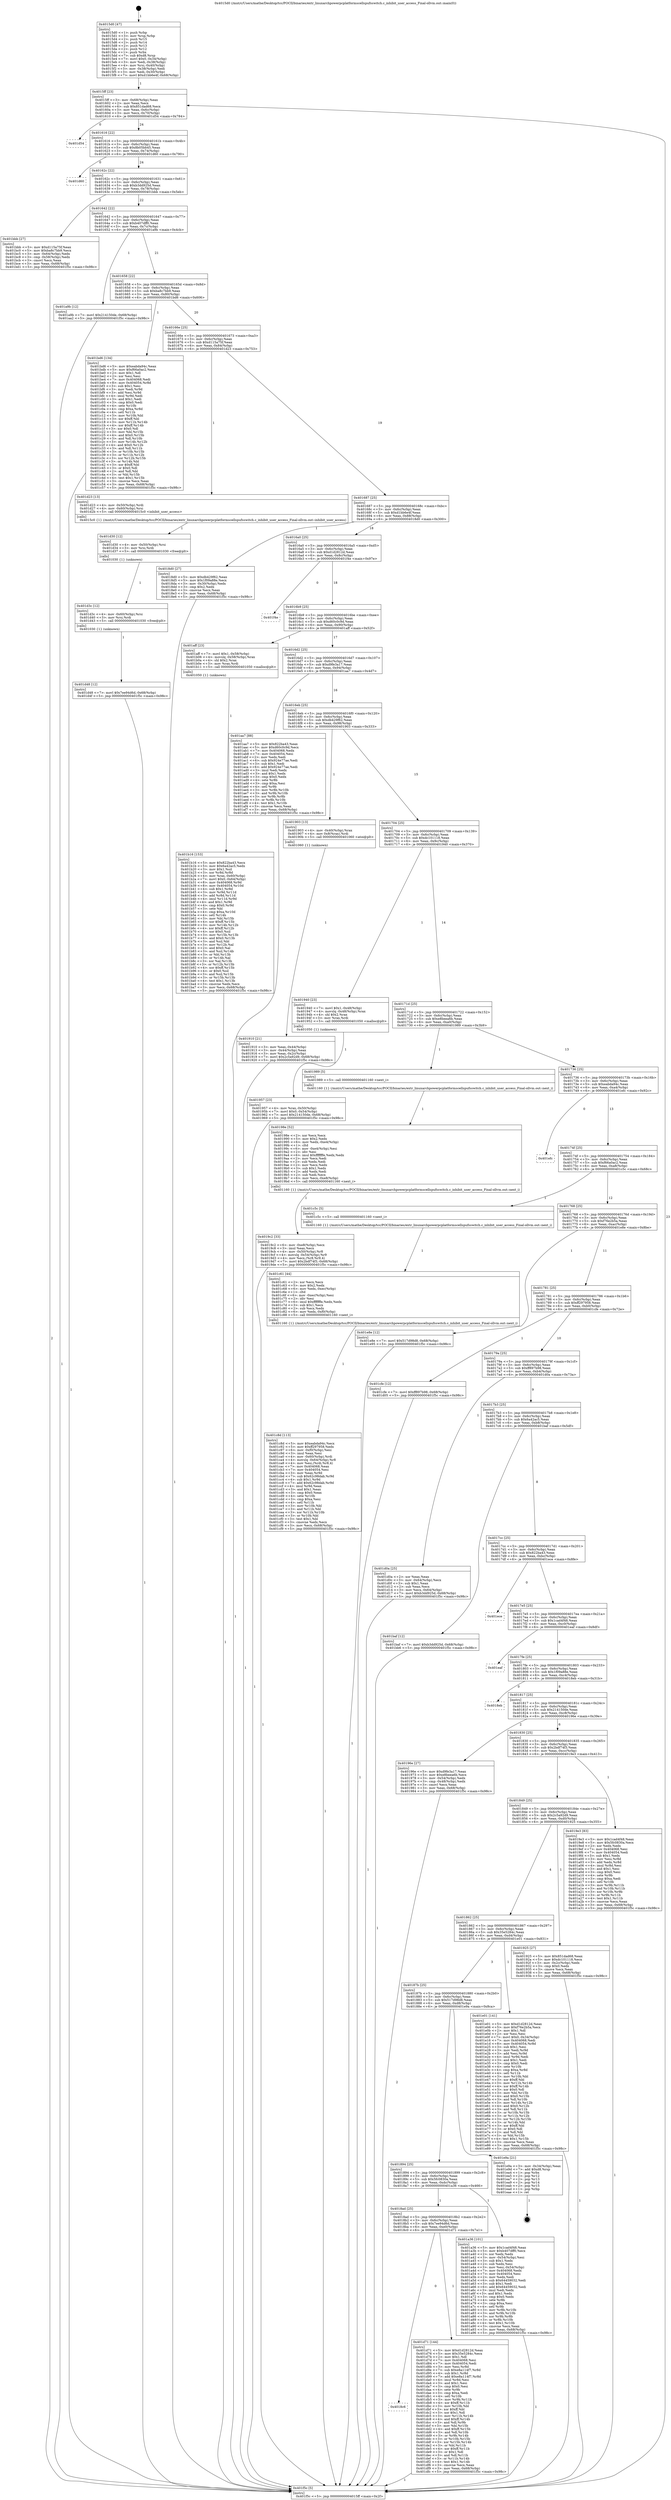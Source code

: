digraph "0x4015d0" {
  label = "0x4015d0 (/mnt/c/Users/mathe/Desktop/tcc/POCII/binaries/extr_linuxarchpowerpcplatformscellspufsswitch.c_inhibit_user_access_Final-ollvm.out::main(0))"
  labelloc = "t"
  node[shape=record]

  Entry [label="",width=0.3,height=0.3,shape=circle,fillcolor=black,style=filled]
  "0x4015ff" [label="{
     0x4015ff [23]\l
     | [instrs]\l
     &nbsp;&nbsp;0x4015ff \<+3\>: mov -0x68(%rbp),%eax\l
     &nbsp;&nbsp;0x401602 \<+2\>: mov %eax,%ecx\l
     &nbsp;&nbsp;0x401604 \<+6\>: sub $0x851dad68,%ecx\l
     &nbsp;&nbsp;0x40160a \<+3\>: mov %eax,-0x6c(%rbp)\l
     &nbsp;&nbsp;0x40160d \<+3\>: mov %ecx,-0x70(%rbp)\l
     &nbsp;&nbsp;0x401610 \<+6\>: je 0000000000401d54 \<main+0x784\>\l
  }"]
  "0x401d54" [label="{
     0x401d54\l
  }", style=dashed]
  "0x401616" [label="{
     0x401616 [22]\l
     | [instrs]\l
     &nbsp;&nbsp;0x401616 \<+5\>: jmp 000000000040161b \<main+0x4b\>\l
     &nbsp;&nbsp;0x40161b \<+3\>: mov -0x6c(%rbp),%eax\l
     &nbsp;&nbsp;0x40161e \<+5\>: sub $0x8b05bb45,%eax\l
     &nbsp;&nbsp;0x401623 \<+3\>: mov %eax,-0x74(%rbp)\l
     &nbsp;&nbsp;0x401626 \<+6\>: je 0000000000401d60 \<main+0x790\>\l
  }"]
  Exit [label="",width=0.3,height=0.3,shape=circle,fillcolor=black,style=filled,peripheries=2]
  "0x401d60" [label="{
     0x401d60\l
  }", style=dashed]
  "0x40162c" [label="{
     0x40162c [22]\l
     | [instrs]\l
     &nbsp;&nbsp;0x40162c \<+5\>: jmp 0000000000401631 \<main+0x61\>\l
     &nbsp;&nbsp;0x401631 \<+3\>: mov -0x6c(%rbp),%eax\l
     &nbsp;&nbsp;0x401634 \<+5\>: sub $0xb3dd925d,%eax\l
     &nbsp;&nbsp;0x401639 \<+3\>: mov %eax,-0x78(%rbp)\l
     &nbsp;&nbsp;0x40163c \<+6\>: je 0000000000401bbb \<main+0x5eb\>\l
  }"]
  "0x4018c6" [label="{
     0x4018c6\l
  }", style=dashed]
  "0x401bbb" [label="{
     0x401bbb [27]\l
     | [instrs]\l
     &nbsp;&nbsp;0x401bbb \<+5\>: mov $0xd115a75f,%eax\l
     &nbsp;&nbsp;0x401bc0 \<+5\>: mov $0xba8c7bb9,%ecx\l
     &nbsp;&nbsp;0x401bc5 \<+3\>: mov -0x64(%rbp),%edx\l
     &nbsp;&nbsp;0x401bc8 \<+3\>: cmp -0x58(%rbp),%edx\l
     &nbsp;&nbsp;0x401bcb \<+3\>: cmovl %ecx,%eax\l
     &nbsp;&nbsp;0x401bce \<+3\>: mov %eax,-0x68(%rbp)\l
     &nbsp;&nbsp;0x401bd1 \<+5\>: jmp 0000000000401f5c \<main+0x98c\>\l
  }"]
  "0x401642" [label="{
     0x401642 [22]\l
     | [instrs]\l
     &nbsp;&nbsp;0x401642 \<+5\>: jmp 0000000000401647 \<main+0x77\>\l
     &nbsp;&nbsp;0x401647 \<+3\>: mov -0x6c(%rbp),%eax\l
     &nbsp;&nbsp;0x40164a \<+5\>: sub $0xb407dff0,%eax\l
     &nbsp;&nbsp;0x40164f \<+3\>: mov %eax,-0x7c(%rbp)\l
     &nbsp;&nbsp;0x401652 \<+6\>: je 0000000000401a9b \<main+0x4cb\>\l
  }"]
  "0x401d71" [label="{
     0x401d71 [144]\l
     | [instrs]\l
     &nbsp;&nbsp;0x401d71 \<+5\>: mov $0xd1d2812d,%eax\l
     &nbsp;&nbsp;0x401d76 \<+5\>: mov $0x35e5284c,%ecx\l
     &nbsp;&nbsp;0x401d7b \<+2\>: mov $0x1,%dl\l
     &nbsp;&nbsp;0x401d7d \<+7\>: mov 0x404068,%esi\l
     &nbsp;&nbsp;0x401d84 \<+7\>: mov 0x404054,%edi\l
     &nbsp;&nbsp;0x401d8b \<+3\>: mov %esi,%r8d\l
     &nbsp;&nbsp;0x401d8e \<+7\>: sub $0xe8a114f7,%r8d\l
     &nbsp;&nbsp;0x401d95 \<+4\>: sub $0x1,%r8d\l
     &nbsp;&nbsp;0x401d99 \<+7\>: add $0xe8a114f7,%r8d\l
     &nbsp;&nbsp;0x401da0 \<+4\>: imul %r8d,%esi\l
     &nbsp;&nbsp;0x401da4 \<+3\>: and $0x1,%esi\l
     &nbsp;&nbsp;0x401da7 \<+3\>: cmp $0x0,%esi\l
     &nbsp;&nbsp;0x401daa \<+4\>: sete %r9b\l
     &nbsp;&nbsp;0x401dae \<+3\>: cmp $0xa,%edi\l
     &nbsp;&nbsp;0x401db1 \<+4\>: setl %r10b\l
     &nbsp;&nbsp;0x401db5 \<+3\>: mov %r9b,%r11b\l
     &nbsp;&nbsp;0x401db8 \<+4\>: xor $0xff,%r11b\l
     &nbsp;&nbsp;0x401dbc \<+3\>: mov %r10b,%bl\l
     &nbsp;&nbsp;0x401dbf \<+3\>: xor $0xff,%bl\l
     &nbsp;&nbsp;0x401dc2 \<+3\>: xor $0x1,%dl\l
     &nbsp;&nbsp;0x401dc5 \<+3\>: mov %r11b,%r14b\l
     &nbsp;&nbsp;0x401dc8 \<+4\>: and $0xff,%r14b\l
     &nbsp;&nbsp;0x401dcc \<+3\>: and %dl,%r9b\l
     &nbsp;&nbsp;0x401dcf \<+3\>: mov %bl,%r15b\l
     &nbsp;&nbsp;0x401dd2 \<+4\>: and $0xff,%r15b\l
     &nbsp;&nbsp;0x401dd6 \<+3\>: and %dl,%r10b\l
     &nbsp;&nbsp;0x401dd9 \<+3\>: or %r9b,%r14b\l
     &nbsp;&nbsp;0x401ddc \<+3\>: or %r10b,%r15b\l
     &nbsp;&nbsp;0x401ddf \<+3\>: xor %r15b,%r14b\l
     &nbsp;&nbsp;0x401de2 \<+3\>: or %bl,%r11b\l
     &nbsp;&nbsp;0x401de5 \<+4\>: xor $0xff,%r11b\l
     &nbsp;&nbsp;0x401de9 \<+3\>: or $0x1,%dl\l
     &nbsp;&nbsp;0x401dec \<+3\>: and %dl,%r11b\l
     &nbsp;&nbsp;0x401def \<+3\>: or %r11b,%r14b\l
     &nbsp;&nbsp;0x401df2 \<+4\>: test $0x1,%r14b\l
     &nbsp;&nbsp;0x401df6 \<+3\>: cmovne %ecx,%eax\l
     &nbsp;&nbsp;0x401df9 \<+3\>: mov %eax,-0x68(%rbp)\l
     &nbsp;&nbsp;0x401dfc \<+5\>: jmp 0000000000401f5c \<main+0x98c\>\l
  }"]
  "0x401a9b" [label="{
     0x401a9b [12]\l
     | [instrs]\l
     &nbsp;&nbsp;0x401a9b \<+7\>: movl $0x214150de,-0x68(%rbp)\l
     &nbsp;&nbsp;0x401aa2 \<+5\>: jmp 0000000000401f5c \<main+0x98c\>\l
  }"]
  "0x401658" [label="{
     0x401658 [22]\l
     | [instrs]\l
     &nbsp;&nbsp;0x401658 \<+5\>: jmp 000000000040165d \<main+0x8d\>\l
     &nbsp;&nbsp;0x40165d \<+3\>: mov -0x6c(%rbp),%eax\l
     &nbsp;&nbsp;0x401660 \<+5\>: sub $0xba8c7bb9,%eax\l
     &nbsp;&nbsp;0x401665 \<+3\>: mov %eax,-0x80(%rbp)\l
     &nbsp;&nbsp;0x401668 \<+6\>: je 0000000000401bd6 \<main+0x606\>\l
  }"]
  "0x401d48" [label="{
     0x401d48 [12]\l
     | [instrs]\l
     &nbsp;&nbsp;0x401d48 \<+7\>: movl $0x7ee94d6d,-0x68(%rbp)\l
     &nbsp;&nbsp;0x401d4f \<+5\>: jmp 0000000000401f5c \<main+0x98c\>\l
  }"]
  "0x401bd6" [label="{
     0x401bd6 [134]\l
     | [instrs]\l
     &nbsp;&nbsp;0x401bd6 \<+5\>: mov $0xeabda94c,%eax\l
     &nbsp;&nbsp;0x401bdb \<+5\>: mov $0xf66a0ac2,%ecx\l
     &nbsp;&nbsp;0x401be0 \<+2\>: mov $0x1,%dl\l
     &nbsp;&nbsp;0x401be2 \<+2\>: xor %esi,%esi\l
     &nbsp;&nbsp;0x401be4 \<+7\>: mov 0x404068,%edi\l
     &nbsp;&nbsp;0x401beb \<+8\>: mov 0x404054,%r8d\l
     &nbsp;&nbsp;0x401bf3 \<+3\>: sub $0x1,%esi\l
     &nbsp;&nbsp;0x401bf6 \<+3\>: mov %edi,%r9d\l
     &nbsp;&nbsp;0x401bf9 \<+3\>: add %esi,%r9d\l
     &nbsp;&nbsp;0x401bfc \<+4\>: imul %r9d,%edi\l
     &nbsp;&nbsp;0x401c00 \<+3\>: and $0x1,%edi\l
     &nbsp;&nbsp;0x401c03 \<+3\>: cmp $0x0,%edi\l
     &nbsp;&nbsp;0x401c06 \<+4\>: sete %r10b\l
     &nbsp;&nbsp;0x401c0a \<+4\>: cmp $0xa,%r8d\l
     &nbsp;&nbsp;0x401c0e \<+4\>: setl %r11b\l
     &nbsp;&nbsp;0x401c12 \<+3\>: mov %r10b,%bl\l
     &nbsp;&nbsp;0x401c15 \<+3\>: xor $0xff,%bl\l
     &nbsp;&nbsp;0x401c18 \<+3\>: mov %r11b,%r14b\l
     &nbsp;&nbsp;0x401c1b \<+4\>: xor $0xff,%r14b\l
     &nbsp;&nbsp;0x401c1f \<+3\>: xor $0x0,%dl\l
     &nbsp;&nbsp;0x401c22 \<+3\>: mov %bl,%r15b\l
     &nbsp;&nbsp;0x401c25 \<+4\>: and $0x0,%r15b\l
     &nbsp;&nbsp;0x401c29 \<+3\>: and %dl,%r10b\l
     &nbsp;&nbsp;0x401c2c \<+3\>: mov %r14b,%r12b\l
     &nbsp;&nbsp;0x401c2f \<+4\>: and $0x0,%r12b\l
     &nbsp;&nbsp;0x401c33 \<+3\>: and %dl,%r11b\l
     &nbsp;&nbsp;0x401c36 \<+3\>: or %r10b,%r15b\l
     &nbsp;&nbsp;0x401c39 \<+3\>: or %r11b,%r12b\l
     &nbsp;&nbsp;0x401c3c \<+3\>: xor %r12b,%r15b\l
     &nbsp;&nbsp;0x401c3f \<+3\>: or %r14b,%bl\l
     &nbsp;&nbsp;0x401c42 \<+3\>: xor $0xff,%bl\l
     &nbsp;&nbsp;0x401c45 \<+3\>: or $0x0,%dl\l
     &nbsp;&nbsp;0x401c48 \<+2\>: and %dl,%bl\l
     &nbsp;&nbsp;0x401c4a \<+3\>: or %bl,%r15b\l
     &nbsp;&nbsp;0x401c4d \<+4\>: test $0x1,%r15b\l
     &nbsp;&nbsp;0x401c51 \<+3\>: cmovne %ecx,%eax\l
     &nbsp;&nbsp;0x401c54 \<+3\>: mov %eax,-0x68(%rbp)\l
     &nbsp;&nbsp;0x401c57 \<+5\>: jmp 0000000000401f5c \<main+0x98c\>\l
  }"]
  "0x40166e" [label="{
     0x40166e [25]\l
     | [instrs]\l
     &nbsp;&nbsp;0x40166e \<+5\>: jmp 0000000000401673 \<main+0xa3\>\l
     &nbsp;&nbsp;0x401673 \<+3\>: mov -0x6c(%rbp),%eax\l
     &nbsp;&nbsp;0x401676 \<+5\>: sub $0xd115a75f,%eax\l
     &nbsp;&nbsp;0x40167b \<+6\>: mov %eax,-0x84(%rbp)\l
     &nbsp;&nbsp;0x401681 \<+6\>: je 0000000000401d23 \<main+0x753\>\l
  }"]
  "0x401d3c" [label="{
     0x401d3c [12]\l
     | [instrs]\l
     &nbsp;&nbsp;0x401d3c \<+4\>: mov -0x60(%rbp),%rsi\l
     &nbsp;&nbsp;0x401d40 \<+3\>: mov %rsi,%rdi\l
     &nbsp;&nbsp;0x401d43 \<+5\>: call 0000000000401030 \<free@plt\>\l
     | [calls]\l
     &nbsp;&nbsp;0x401030 \{1\} (unknown)\l
  }"]
  "0x401d23" [label="{
     0x401d23 [13]\l
     | [instrs]\l
     &nbsp;&nbsp;0x401d23 \<+4\>: mov -0x50(%rbp),%rdi\l
     &nbsp;&nbsp;0x401d27 \<+4\>: mov -0x60(%rbp),%rsi\l
     &nbsp;&nbsp;0x401d2b \<+5\>: call 00000000004015c0 \<inhibit_user_access\>\l
     | [calls]\l
     &nbsp;&nbsp;0x4015c0 \{1\} (/mnt/c/Users/mathe/Desktop/tcc/POCII/binaries/extr_linuxarchpowerpcplatformscellspufsswitch.c_inhibit_user_access_Final-ollvm.out::inhibit_user_access)\l
  }"]
  "0x401687" [label="{
     0x401687 [25]\l
     | [instrs]\l
     &nbsp;&nbsp;0x401687 \<+5\>: jmp 000000000040168c \<main+0xbc\>\l
     &nbsp;&nbsp;0x40168c \<+3\>: mov -0x6c(%rbp),%eax\l
     &nbsp;&nbsp;0x40168f \<+5\>: sub $0xd1bb6e4f,%eax\l
     &nbsp;&nbsp;0x401694 \<+6\>: mov %eax,-0x88(%rbp)\l
     &nbsp;&nbsp;0x40169a \<+6\>: je 00000000004018d0 \<main+0x300\>\l
  }"]
  "0x401d30" [label="{
     0x401d30 [12]\l
     | [instrs]\l
     &nbsp;&nbsp;0x401d30 \<+4\>: mov -0x50(%rbp),%rsi\l
     &nbsp;&nbsp;0x401d34 \<+3\>: mov %rsi,%rdi\l
     &nbsp;&nbsp;0x401d37 \<+5\>: call 0000000000401030 \<free@plt\>\l
     | [calls]\l
     &nbsp;&nbsp;0x401030 \{1\} (unknown)\l
  }"]
  "0x4018d0" [label="{
     0x4018d0 [27]\l
     | [instrs]\l
     &nbsp;&nbsp;0x4018d0 \<+5\>: mov $0xdb429f62,%eax\l
     &nbsp;&nbsp;0x4018d5 \<+5\>: mov $0x1f09a88e,%ecx\l
     &nbsp;&nbsp;0x4018da \<+3\>: mov -0x30(%rbp),%edx\l
     &nbsp;&nbsp;0x4018dd \<+3\>: cmp $0x2,%edx\l
     &nbsp;&nbsp;0x4018e0 \<+3\>: cmovne %ecx,%eax\l
     &nbsp;&nbsp;0x4018e3 \<+3\>: mov %eax,-0x68(%rbp)\l
     &nbsp;&nbsp;0x4018e6 \<+5\>: jmp 0000000000401f5c \<main+0x98c\>\l
  }"]
  "0x4016a0" [label="{
     0x4016a0 [25]\l
     | [instrs]\l
     &nbsp;&nbsp;0x4016a0 \<+5\>: jmp 00000000004016a5 \<main+0xd5\>\l
     &nbsp;&nbsp;0x4016a5 \<+3\>: mov -0x6c(%rbp),%eax\l
     &nbsp;&nbsp;0x4016a8 \<+5\>: sub $0xd1d2812d,%eax\l
     &nbsp;&nbsp;0x4016ad \<+6\>: mov %eax,-0x8c(%rbp)\l
     &nbsp;&nbsp;0x4016b3 \<+6\>: je 0000000000401f4e \<main+0x97e\>\l
  }"]
  "0x401f5c" [label="{
     0x401f5c [5]\l
     | [instrs]\l
     &nbsp;&nbsp;0x401f5c \<+5\>: jmp 00000000004015ff \<main+0x2f\>\l
  }"]
  "0x4015d0" [label="{
     0x4015d0 [47]\l
     | [instrs]\l
     &nbsp;&nbsp;0x4015d0 \<+1\>: push %rbp\l
     &nbsp;&nbsp;0x4015d1 \<+3\>: mov %rsp,%rbp\l
     &nbsp;&nbsp;0x4015d4 \<+2\>: push %r15\l
     &nbsp;&nbsp;0x4015d6 \<+2\>: push %r14\l
     &nbsp;&nbsp;0x4015d8 \<+2\>: push %r13\l
     &nbsp;&nbsp;0x4015da \<+2\>: push %r12\l
     &nbsp;&nbsp;0x4015dc \<+1\>: push %rbx\l
     &nbsp;&nbsp;0x4015dd \<+7\>: sub $0xd8,%rsp\l
     &nbsp;&nbsp;0x4015e4 \<+7\>: movl $0x0,-0x34(%rbp)\l
     &nbsp;&nbsp;0x4015eb \<+3\>: mov %edi,-0x38(%rbp)\l
     &nbsp;&nbsp;0x4015ee \<+4\>: mov %rsi,-0x40(%rbp)\l
     &nbsp;&nbsp;0x4015f2 \<+3\>: mov -0x38(%rbp),%edi\l
     &nbsp;&nbsp;0x4015f5 \<+3\>: mov %edi,-0x30(%rbp)\l
     &nbsp;&nbsp;0x4015f8 \<+7\>: movl $0xd1bb6e4f,-0x68(%rbp)\l
  }"]
  "0x401c8d" [label="{
     0x401c8d [113]\l
     | [instrs]\l
     &nbsp;&nbsp;0x401c8d \<+5\>: mov $0xeabda94c,%ecx\l
     &nbsp;&nbsp;0x401c92 \<+5\>: mov $0xff297958,%edx\l
     &nbsp;&nbsp;0x401c97 \<+6\>: mov -0xf0(%rbp),%esi\l
     &nbsp;&nbsp;0x401c9d \<+3\>: imul %eax,%esi\l
     &nbsp;&nbsp;0x401ca0 \<+4\>: mov -0x60(%rbp),%rdi\l
     &nbsp;&nbsp;0x401ca4 \<+4\>: movslq -0x64(%rbp),%r8\l
     &nbsp;&nbsp;0x401ca8 \<+4\>: mov %esi,(%rdi,%r8,4)\l
     &nbsp;&nbsp;0x401cac \<+7\>: mov 0x404068,%eax\l
     &nbsp;&nbsp;0x401cb3 \<+7\>: mov 0x404054,%esi\l
     &nbsp;&nbsp;0x401cba \<+3\>: mov %eax,%r9d\l
     &nbsp;&nbsp;0x401cbd \<+7\>: sub $0x62c98dab,%r9d\l
     &nbsp;&nbsp;0x401cc4 \<+4\>: sub $0x1,%r9d\l
     &nbsp;&nbsp;0x401cc8 \<+7\>: add $0x62c98dab,%r9d\l
     &nbsp;&nbsp;0x401ccf \<+4\>: imul %r9d,%eax\l
     &nbsp;&nbsp;0x401cd3 \<+3\>: and $0x1,%eax\l
     &nbsp;&nbsp;0x401cd6 \<+3\>: cmp $0x0,%eax\l
     &nbsp;&nbsp;0x401cd9 \<+4\>: sete %r10b\l
     &nbsp;&nbsp;0x401cdd \<+3\>: cmp $0xa,%esi\l
     &nbsp;&nbsp;0x401ce0 \<+4\>: setl %r11b\l
     &nbsp;&nbsp;0x401ce4 \<+3\>: mov %r10b,%bl\l
     &nbsp;&nbsp;0x401ce7 \<+3\>: and %r11b,%bl\l
     &nbsp;&nbsp;0x401cea \<+3\>: xor %r11b,%r10b\l
     &nbsp;&nbsp;0x401ced \<+3\>: or %r10b,%bl\l
     &nbsp;&nbsp;0x401cf0 \<+3\>: test $0x1,%bl\l
     &nbsp;&nbsp;0x401cf3 \<+3\>: cmovne %edx,%ecx\l
     &nbsp;&nbsp;0x401cf6 \<+3\>: mov %ecx,-0x68(%rbp)\l
     &nbsp;&nbsp;0x401cf9 \<+5\>: jmp 0000000000401f5c \<main+0x98c\>\l
  }"]
  "0x401f4e" [label="{
     0x401f4e\l
  }", style=dashed]
  "0x4016b9" [label="{
     0x4016b9 [25]\l
     | [instrs]\l
     &nbsp;&nbsp;0x4016b9 \<+5\>: jmp 00000000004016be \<main+0xee\>\l
     &nbsp;&nbsp;0x4016be \<+3\>: mov -0x6c(%rbp),%eax\l
     &nbsp;&nbsp;0x4016c1 \<+5\>: sub $0xd60c0c9d,%eax\l
     &nbsp;&nbsp;0x4016c6 \<+6\>: mov %eax,-0x90(%rbp)\l
     &nbsp;&nbsp;0x4016cc \<+6\>: je 0000000000401aff \<main+0x52f\>\l
  }"]
  "0x401c61" [label="{
     0x401c61 [44]\l
     | [instrs]\l
     &nbsp;&nbsp;0x401c61 \<+2\>: xor %ecx,%ecx\l
     &nbsp;&nbsp;0x401c63 \<+5\>: mov $0x2,%edx\l
     &nbsp;&nbsp;0x401c68 \<+6\>: mov %edx,-0xec(%rbp)\l
     &nbsp;&nbsp;0x401c6e \<+1\>: cltd\l
     &nbsp;&nbsp;0x401c6f \<+6\>: mov -0xec(%rbp),%esi\l
     &nbsp;&nbsp;0x401c75 \<+2\>: idiv %esi\l
     &nbsp;&nbsp;0x401c77 \<+6\>: imul $0xfffffffe,%edx,%edx\l
     &nbsp;&nbsp;0x401c7d \<+3\>: sub $0x1,%ecx\l
     &nbsp;&nbsp;0x401c80 \<+2\>: sub %ecx,%edx\l
     &nbsp;&nbsp;0x401c82 \<+6\>: mov %edx,-0xf0(%rbp)\l
     &nbsp;&nbsp;0x401c88 \<+5\>: call 0000000000401160 \<next_i\>\l
     | [calls]\l
     &nbsp;&nbsp;0x401160 \{1\} (/mnt/c/Users/mathe/Desktop/tcc/POCII/binaries/extr_linuxarchpowerpcplatformscellspufsswitch.c_inhibit_user_access_Final-ollvm.out::next_i)\l
  }"]
  "0x401aff" [label="{
     0x401aff [23]\l
     | [instrs]\l
     &nbsp;&nbsp;0x401aff \<+7\>: movl $0x1,-0x58(%rbp)\l
     &nbsp;&nbsp;0x401b06 \<+4\>: movslq -0x58(%rbp),%rax\l
     &nbsp;&nbsp;0x401b0a \<+4\>: shl $0x2,%rax\l
     &nbsp;&nbsp;0x401b0e \<+3\>: mov %rax,%rdi\l
     &nbsp;&nbsp;0x401b11 \<+5\>: call 0000000000401050 \<malloc@plt\>\l
     | [calls]\l
     &nbsp;&nbsp;0x401050 \{1\} (unknown)\l
  }"]
  "0x4016d2" [label="{
     0x4016d2 [25]\l
     | [instrs]\l
     &nbsp;&nbsp;0x4016d2 \<+5\>: jmp 00000000004016d7 \<main+0x107\>\l
     &nbsp;&nbsp;0x4016d7 \<+3\>: mov -0x6c(%rbp),%eax\l
     &nbsp;&nbsp;0x4016da \<+5\>: sub $0xd9fe3a17,%eax\l
     &nbsp;&nbsp;0x4016df \<+6\>: mov %eax,-0x94(%rbp)\l
     &nbsp;&nbsp;0x4016e5 \<+6\>: je 0000000000401aa7 \<main+0x4d7\>\l
  }"]
  "0x401b16" [label="{
     0x401b16 [153]\l
     | [instrs]\l
     &nbsp;&nbsp;0x401b16 \<+5\>: mov $0x822ba43,%ecx\l
     &nbsp;&nbsp;0x401b1b \<+5\>: mov $0x6a42ac5,%edx\l
     &nbsp;&nbsp;0x401b20 \<+3\>: mov $0x1,%sil\l
     &nbsp;&nbsp;0x401b23 \<+3\>: xor %r8d,%r8d\l
     &nbsp;&nbsp;0x401b26 \<+4\>: mov %rax,-0x60(%rbp)\l
     &nbsp;&nbsp;0x401b2a \<+7\>: movl $0x0,-0x64(%rbp)\l
     &nbsp;&nbsp;0x401b31 \<+8\>: mov 0x404068,%r9d\l
     &nbsp;&nbsp;0x401b39 \<+8\>: mov 0x404054,%r10d\l
     &nbsp;&nbsp;0x401b41 \<+4\>: sub $0x1,%r8d\l
     &nbsp;&nbsp;0x401b45 \<+3\>: mov %r9d,%r11d\l
     &nbsp;&nbsp;0x401b48 \<+3\>: add %r8d,%r11d\l
     &nbsp;&nbsp;0x401b4b \<+4\>: imul %r11d,%r9d\l
     &nbsp;&nbsp;0x401b4f \<+4\>: and $0x1,%r9d\l
     &nbsp;&nbsp;0x401b53 \<+4\>: cmp $0x0,%r9d\l
     &nbsp;&nbsp;0x401b57 \<+3\>: sete %bl\l
     &nbsp;&nbsp;0x401b5a \<+4\>: cmp $0xa,%r10d\l
     &nbsp;&nbsp;0x401b5e \<+4\>: setl %r14b\l
     &nbsp;&nbsp;0x401b62 \<+3\>: mov %bl,%r15b\l
     &nbsp;&nbsp;0x401b65 \<+4\>: xor $0xff,%r15b\l
     &nbsp;&nbsp;0x401b69 \<+3\>: mov %r14b,%r12b\l
     &nbsp;&nbsp;0x401b6c \<+4\>: xor $0xff,%r12b\l
     &nbsp;&nbsp;0x401b70 \<+4\>: xor $0x0,%sil\l
     &nbsp;&nbsp;0x401b74 \<+3\>: mov %r15b,%r13b\l
     &nbsp;&nbsp;0x401b77 \<+4\>: and $0x0,%r13b\l
     &nbsp;&nbsp;0x401b7b \<+3\>: and %sil,%bl\l
     &nbsp;&nbsp;0x401b7e \<+3\>: mov %r12b,%al\l
     &nbsp;&nbsp;0x401b81 \<+2\>: and $0x0,%al\l
     &nbsp;&nbsp;0x401b83 \<+3\>: and %sil,%r14b\l
     &nbsp;&nbsp;0x401b86 \<+3\>: or %bl,%r13b\l
     &nbsp;&nbsp;0x401b89 \<+3\>: or %r14b,%al\l
     &nbsp;&nbsp;0x401b8c \<+3\>: xor %al,%r13b\l
     &nbsp;&nbsp;0x401b8f \<+3\>: or %r12b,%r15b\l
     &nbsp;&nbsp;0x401b92 \<+4\>: xor $0xff,%r15b\l
     &nbsp;&nbsp;0x401b96 \<+4\>: or $0x0,%sil\l
     &nbsp;&nbsp;0x401b9a \<+3\>: and %sil,%r15b\l
     &nbsp;&nbsp;0x401b9d \<+3\>: or %r15b,%r13b\l
     &nbsp;&nbsp;0x401ba0 \<+4\>: test $0x1,%r13b\l
     &nbsp;&nbsp;0x401ba4 \<+3\>: cmovne %edx,%ecx\l
     &nbsp;&nbsp;0x401ba7 \<+3\>: mov %ecx,-0x68(%rbp)\l
     &nbsp;&nbsp;0x401baa \<+5\>: jmp 0000000000401f5c \<main+0x98c\>\l
  }"]
  "0x401aa7" [label="{
     0x401aa7 [88]\l
     | [instrs]\l
     &nbsp;&nbsp;0x401aa7 \<+5\>: mov $0x822ba43,%eax\l
     &nbsp;&nbsp;0x401aac \<+5\>: mov $0xd60c0c9d,%ecx\l
     &nbsp;&nbsp;0x401ab1 \<+7\>: mov 0x404068,%edx\l
     &nbsp;&nbsp;0x401ab8 \<+7\>: mov 0x404054,%esi\l
     &nbsp;&nbsp;0x401abf \<+2\>: mov %edx,%edi\l
     &nbsp;&nbsp;0x401ac1 \<+6\>: sub $0x924e77ae,%edi\l
     &nbsp;&nbsp;0x401ac7 \<+3\>: sub $0x1,%edi\l
     &nbsp;&nbsp;0x401aca \<+6\>: add $0x924e77ae,%edi\l
     &nbsp;&nbsp;0x401ad0 \<+3\>: imul %edi,%edx\l
     &nbsp;&nbsp;0x401ad3 \<+3\>: and $0x1,%edx\l
     &nbsp;&nbsp;0x401ad6 \<+3\>: cmp $0x0,%edx\l
     &nbsp;&nbsp;0x401ad9 \<+4\>: sete %r8b\l
     &nbsp;&nbsp;0x401add \<+3\>: cmp $0xa,%esi\l
     &nbsp;&nbsp;0x401ae0 \<+4\>: setl %r9b\l
     &nbsp;&nbsp;0x401ae4 \<+3\>: mov %r8b,%r10b\l
     &nbsp;&nbsp;0x401ae7 \<+3\>: and %r9b,%r10b\l
     &nbsp;&nbsp;0x401aea \<+3\>: xor %r9b,%r8b\l
     &nbsp;&nbsp;0x401aed \<+3\>: or %r8b,%r10b\l
     &nbsp;&nbsp;0x401af0 \<+4\>: test $0x1,%r10b\l
     &nbsp;&nbsp;0x401af4 \<+3\>: cmovne %ecx,%eax\l
     &nbsp;&nbsp;0x401af7 \<+3\>: mov %eax,-0x68(%rbp)\l
     &nbsp;&nbsp;0x401afa \<+5\>: jmp 0000000000401f5c \<main+0x98c\>\l
  }"]
  "0x4016eb" [label="{
     0x4016eb [25]\l
     | [instrs]\l
     &nbsp;&nbsp;0x4016eb \<+5\>: jmp 00000000004016f0 \<main+0x120\>\l
     &nbsp;&nbsp;0x4016f0 \<+3\>: mov -0x6c(%rbp),%eax\l
     &nbsp;&nbsp;0x4016f3 \<+5\>: sub $0xdb429f62,%eax\l
     &nbsp;&nbsp;0x4016f8 \<+6\>: mov %eax,-0x98(%rbp)\l
     &nbsp;&nbsp;0x4016fe \<+6\>: je 0000000000401903 \<main+0x333\>\l
  }"]
  "0x4018ad" [label="{
     0x4018ad [25]\l
     | [instrs]\l
     &nbsp;&nbsp;0x4018ad \<+5\>: jmp 00000000004018b2 \<main+0x2e2\>\l
     &nbsp;&nbsp;0x4018b2 \<+3\>: mov -0x6c(%rbp),%eax\l
     &nbsp;&nbsp;0x4018b5 \<+5\>: sub $0x7ee94d6d,%eax\l
     &nbsp;&nbsp;0x4018ba \<+6\>: mov %eax,-0xe0(%rbp)\l
     &nbsp;&nbsp;0x4018c0 \<+6\>: je 0000000000401d71 \<main+0x7a1\>\l
  }"]
  "0x401903" [label="{
     0x401903 [13]\l
     | [instrs]\l
     &nbsp;&nbsp;0x401903 \<+4\>: mov -0x40(%rbp),%rax\l
     &nbsp;&nbsp;0x401907 \<+4\>: mov 0x8(%rax),%rdi\l
     &nbsp;&nbsp;0x40190b \<+5\>: call 0000000000401060 \<atoi@plt\>\l
     | [calls]\l
     &nbsp;&nbsp;0x401060 \{1\} (unknown)\l
  }"]
  "0x401704" [label="{
     0x401704 [25]\l
     | [instrs]\l
     &nbsp;&nbsp;0x401704 \<+5\>: jmp 0000000000401709 \<main+0x139\>\l
     &nbsp;&nbsp;0x401709 \<+3\>: mov -0x6c(%rbp),%eax\l
     &nbsp;&nbsp;0x40170c \<+5\>: sub $0xdc101118,%eax\l
     &nbsp;&nbsp;0x401711 \<+6\>: mov %eax,-0x9c(%rbp)\l
     &nbsp;&nbsp;0x401717 \<+6\>: je 0000000000401940 \<main+0x370\>\l
  }"]
  "0x401910" [label="{
     0x401910 [21]\l
     | [instrs]\l
     &nbsp;&nbsp;0x401910 \<+3\>: mov %eax,-0x44(%rbp)\l
     &nbsp;&nbsp;0x401913 \<+3\>: mov -0x44(%rbp),%eax\l
     &nbsp;&nbsp;0x401916 \<+3\>: mov %eax,-0x2c(%rbp)\l
     &nbsp;&nbsp;0x401919 \<+7\>: movl $0x2c5a92d9,-0x68(%rbp)\l
     &nbsp;&nbsp;0x401920 \<+5\>: jmp 0000000000401f5c \<main+0x98c\>\l
  }"]
  "0x401a36" [label="{
     0x401a36 [101]\l
     | [instrs]\l
     &nbsp;&nbsp;0x401a36 \<+5\>: mov $0x1cad4f48,%eax\l
     &nbsp;&nbsp;0x401a3b \<+5\>: mov $0xb407dff0,%ecx\l
     &nbsp;&nbsp;0x401a40 \<+2\>: xor %edx,%edx\l
     &nbsp;&nbsp;0x401a42 \<+3\>: mov -0x54(%rbp),%esi\l
     &nbsp;&nbsp;0x401a45 \<+3\>: sub $0x1,%edx\l
     &nbsp;&nbsp;0x401a48 \<+2\>: sub %edx,%esi\l
     &nbsp;&nbsp;0x401a4a \<+3\>: mov %esi,-0x54(%rbp)\l
     &nbsp;&nbsp;0x401a4d \<+7\>: mov 0x404068,%edx\l
     &nbsp;&nbsp;0x401a54 \<+7\>: mov 0x404054,%esi\l
     &nbsp;&nbsp;0x401a5b \<+2\>: mov %edx,%edi\l
     &nbsp;&nbsp;0x401a5d \<+6\>: sub $0x64459032,%edi\l
     &nbsp;&nbsp;0x401a63 \<+3\>: sub $0x1,%edi\l
     &nbsp;&nbsp;0x401a66 \<+6\>: add $0x64459032,%edi\l
     &nbsp;&nbsp;0x401a6c \<+3\>: imul %edi,%edx\l
     &nbsp;&nbsp;0x401a6f \<+3\>: and $0x1,%edx\l
     &nbsp;&nbsp;0x401a72 \<+3\>: cmp $0x0,%edx\l
     &nbsp;&nbsp;0x401a75 \<+4\>: sete %r8b\l
     &nbsp;&nbsp;0x401a79 \<+3\>: cmp $0xa,%esi\l
     &nbsp;&nbsp;0x401a7c \<+4\>: setl %r9b\l
     &nbsp;&nbsp;0x401a80 \<+3\>: mov %r8b,%r10b\l
     &nbsp;&nbsp;0x401a83 \<+3\>: and %r9b,%r10b\l
     &nbsp;&nbsp;0x401a86 \<+3\>: xor %r9b,%r8b\l
     &nbsp;&nbsp;0x401a89 \<+3\>: or %r8b,%r10b\l
     &nbsp;&nbsp;0x401a8c \<+4\>: test $0x1,%r10b\l
     &nbsp;&nbsp;0x401a90 \<+3\>: cmovne %ecx,%eax\l
     &nbsp;&nbsp;0x401a93 \<+3\>: mov %eax,-0x68(%rbp)\l
     &nbsp;&nbsp;0x401a96 \<+5\>: jmp 0000000000401f5c \<main+0x98c\>\l
  }"]
  "0x401940" [label="{
     0x401940 [23]\l
     | [instrs]\l
     &nbsp;&nbsp;0x401940 \<+7\>: movl $0x1,-0x48(%rbp)\l
     &nbsp;&nbsp;0x401947 \<+4\>: movslq -0x48(%rbp),%rax\l
     &nbsp;&nbsp;0x40194b \<+4\>: shl $0x2,%rax\l
     &nbsp;&nbsp;0x40194f \<+3\>: mov %rax,%rdi\l
     &nbsp;&nbsp;0x401952 \<+5\>: call 0000000000401050 \<malloc@plt\>\l
     | [calls]\l
     &nbsp;&nbsp;0x401050 \{1\} (unknown)\l
  }"]
  "0x40171d" [label="{
     0x40171d [25]\l
     | [instrs]\l
     &nbsp;&nbsp;0x40171d \<+5\>: jmp 0000000000401722 \<main+0x152\>\l
     &nbsp;&nbsp;0x401722 \<+3\>: mov -0x6c(%rbp),%eax\l
     &nbsp;&nbsp;0x401725 \<+5\>: sub $0xe8beea6b,%eax\l
     &nbsp;&nbsp;0x40172a \<+6\>: mov %eax,-0xa0(%rbp)\l
     &nbsp;&nbsp;0x401730 \<+6\>: je 0000000000401989 \<main+0x3b9\>\l
  }"]
  "0x401894" [label="{
     0x401894 [25]\l
     | [instrs]\l
     &nbsp;&nbsp;0x401894 \<+5\>: jmp 0000000000401899 \<main+0x2c9\>\l
     &nbsp;&nbsp;0x401899 \<+3\>: mov -0x6c(%rbp),%eax\l
     &nbsp;&nbsp;0x40189c \<+5\>: sub $0x5fc0830a,%eax\l
     &nbsp;&nbsp;0x4018a1 \<+6\>: mov %eax,-0xdc(%rbp)\l
     &nbsp;&nbsp;0x4018a7 \<+6\>: je 0000000000401a36 \<main+0x466\>\l
  }"]
  "0x401989" [label="{
     0x401989 [5]\l
     | [instrs]\l
     &nbsp;&nbsp;0x401989 \<+5\>: call 0000000000401160 \<next_i\>\l
     | [calls]\l
     &nbsp;&nbsp;0x401160 \{1\} (/mnt/c/Users/mathe/Desktop/tcc/POCII/binaries/extr_linuxarchpowerpcplatformscellspufsswitch.c_inhibit_user_access_Final-ollvm.out::next_i)\l
  }"]
  "0x401736" [label="{
     0x401736 [25]\l
     | [instrs]\l
     &nbsp;&nbsp;0x401736 \<+5\>: jmp 000000000040173b \<main+0x16b\>\l
     &nbsp;&nbsp;0x40173b \<+3\>: mov -0x6c(%rbp),%eax\l
     &nbsp;&nbsp;0x40173e \<+5\>: sub $0xeabda94c,%eax\l
     &nbsp;&nbsp;0x401743 \<+6\>: mov %eax,-0xa4(%rbp)\l
     &nbsp;&nbsp;0x401749 \<+6\>: je 0000000000401efc \<main+0x92c\>\l
  }"]
  "0x401e9a" [label="{
     0x401e9a [21]\l
     | [instrs]\l
     &nbsp;&nbsp;0x401e9a \<+3\>: mov -0x34(%rbp),%eax\l
     &nbsp;&nbsp;0x401e9d \<+7\>: add $0xd8,%rsp\l
     &nbsp;&nbsp;0x401ea4 \<+1\>: pop %rbx\l
     &nbsp;&nbsp;0x401ea5 \<+2\>: pop %r12\l
     &nbsp;&nbsp;0x401ea7 \<+2\>: pop %r13\l
     &nbsp;&nbsp;0x401ea9 \<+2\>: pop %r14\l
     &nbsp;&nbsp;0x401eab \<+2\>: pop %r15\l
     &nbsp;&nbsp;0x401ead \<+1\>: pop %rbp\l
     &nbsp;&nbsp;0x401eae \<+1\>: ret\l
  }"]
  "0x401efc" [label="{
     0x401efc\l
  }", style=dashed]
  "0x40174f" [label="{
     0x40174f [25]\l
     | [instrs]\l
     &nbsp;&nbsp;0x40174f \<+5\>: jmp 0000000000401754 \<main+0x184\>\l
     &nbsp;&nbsp;0x401754 \<+3\>: mov -0x6c(%rbp),%eax\l
     &nbsp;&nbsp;0x401757 \<+5\>: sub $0xf66a0ac2,%eax\l
     &nbsp;&nbsp;0x40175c \<+6\>: mov %eax,-0xa8(%rbp)\l
     &nbsp;&nbsp;0x401762 \<+6\>: je 0000000000401c5c \<main+0x68c\>\l
  }"]
  "0x40187b" [label="{
     0x40187b [25]\l
     | [instrs]\l
     &nbsp;&nbsp;0x40187b \<+5\>: jmp 0000000000401880 \<main+0x2b0\>\l
     &nbsp;&nbsp;0x401880 \<+3\>: mov -0x6c(%rbp),%eax\l
     &nbsp;&nbsp;0x401883 \<+5\>: sub $0x517d98d8,%eax\l
     &nbsp;&nbsp;0x401888 \<+6\>: mov %eax,-0xd8(%rbp)\l
     &nbsp;&nbsp;0x40188e \<+6\>: je 0000000000401e9a \<main+0x8ca\>\l
  }"]
  "0x401c5c" [label="{
     0x401c5c [5]\l
     | [instrs]\l
     &nbsp;&nbsp;0x401c5c \<+5\>: call 0000000000401160 \<next_i\>\l
     | [calls]\l
     &nbsp;&nbsp;0x401160 \{1\} (/mnt/c/Users/mathe/Desktop/tcc/POCII/binaries/extr_linuxarchpowerpcplatformscellspufsswitch.c_inhibit_user_access_Final-ollvm.out::next_i)\l
  }"]
  "0x401768" [label="{
     0x401768 [25]\l
     | [instrs]\l
     &nbsp;&nbsp;0x401768 \<+5\>: jmp 000000000040176d \<main+0x19d\>\l
     &nbsp;&nbsp;0x40176d \<+3\>: mov -0x6c(%rbp),%eax\l
     &nbsp;&nbsp;0x401770 \<+5\>: sub $0xf76e2b5a,%eax\l
     &nbsp;&nbsp;0x401775 \<+6\>: mov %eax,-0xac(%rbp)\l
     &nbsp;&nbsp;0x40177b \<+6\>: je 0000000000401e8e \<main+0x8be\>\l
  }"]
  "0x401e01" [label="{
     0x401e01 [141]\l
     | [instrs]\l
     &nbsp;&nbsp;0x401e01 \<+5\>: mov $0xd1d2812d,%eax\l
     &nbsp;&nbsp;0x401e06 \<+5\>: mov $0xf76e2b5a,%ecx\l
     &nbsp;&nbsp;0x401e0b \<+2\>: mov $0x1,%dl\l
     &nbsp;&nbsp;0x401e0d \<+2\>: xor %esi,%esi\l
     &nbsp;&nbsp;0x401e0f \<+7\>: movl $0x0,-0x34(%rbp)\l
     &nbsp;&nbsp;0x401e16 \<+7\>: mov 0x404068,%edi\l
     &nbsp;&nbsp;0x401e1d \<+8\>: mov 0x404054,%r8d\l
     &nbsp;&nbsp;0x401e25 \<+3\>: sub $0x1,%esi\l
     &nbsp;&nbsp;0x401e28 \<+3\>: mov %edi,%r9d\l
     &nbsp;&nbsp;0x401e2b \<+3\>: add %esi,%r9d\l
     &nbsp;&nbsp;0x401e2e \<+4\>: imul %r9d,%edi\l
     &nbsp;&nbsp;0x401e32 \<+3\>: and $0x1,%edi\l
     &nbsp;&nbsp;0x401e35 \<+3\>: cmp $0x0,%edi\l
     &nbsp;&nbsp;0x401e38 \<+4\>: sete %r10b\l
     &nbsp;&nbsp;0x401e3c \<+4\>: cmp $0xa,%r8d\l
     &nbsp;&nbsp;0x401e40 \<+4\>: setl %r11b\l
     &nbsp;&nbsp;0x401e44 \<+3\>: mov %r10b,%bl\l
     &nbsp;&nbsp;0x401e47 \<+3\>: xor $0xff,%bl\l
     &nbsp;&nbsp;0x401e4a \<+3\>: mov %r11b,%r14b\l
     &nbsp;&nbsp;0x401e4d \<+4\>: xor $0xff,%r14b\l
     &nbsp;&nbsp;0x401e51 \<+3\>: xor $0x0,%dl\l
     &nbsp;&nbsp;0x401e54 \<+3\>: mov %bl,%r15b\l
     &nbsp;&nbsp;0x401e57 \<+4\>: and $0x0,%r15b\l
     &nbsp;&nbsp;0x401e5b \<+3\>: and %dl,%r10b\l
     &nbsp;&nbsp;0x401e5e \<+3\>: mov %r14b,%r12b\l
     &nbsp;&nbsp;0x401e61 \<+4\>: and $0x0,%r12b\l
     &nbsp;&nbsp;0x401e65 \<+3\>: and %dl,%r11b\l
     &nbsp;&nbsp;0x401e68 \<+3\>: or %r10b,%r15b\l
     &nbsp;&nbsp;0x401e6b \<+3\>: or %r11b,%r12b\l
     &nbsp;&nbsp;0x401e6e \<+3\>: xor %r12b,%r15b\l
     &nbsp;&nbsp;0x401e71 \<+3\>: or %r14b,%bl\l
     &nbsp;&nbsp;0x401e74 \<+3\>: xor $0xff,%bl\l
     &nbsp;&nbsp;0x401e77 \<+3\>: or $0x0,%dl\l
     &nbsp;&nbsp;0x401e7a \<+2\>: and %dl,%bl\l
     &nbsp;&nbsp;0x401e7c \<+3\>: or %bl,%r15b\l
     &nbsp;&nbsp;0x401e7f \<+4\>: test $0x1,%r15b\l
     &nbsp;&nbsp;0x401e83 \<+3\>: cmovne %ecx,%eax\l
     &nbsp;&nbsp;0x401e86 \<+3\>: mov %eax,-0x68(%rbp)\l
     &nbsp;&nbsp;0x401e89 \<+5\>: jmp 0000000000401f5c \<main+0x98c\>\l
  }"]
  "0x401e8e" [label="{
     0x401e8e [12]\l
     | [instrs]\l
     &nbsp;&nbsp;0x401e8e \<+7\>: movl $0x517d98d8,-0x68(%rbp)\l
     &nbsp;&nbsp;0x401e95 \<+5\>: jmp 0000000000401f5c \<main+0x98c\>\l
  }"]
  "0x401781" [label="{
     0x401781 [25]\l
     | [instrs]\l
     &nbsp;&nbsp;0x401781 \<+5\>: jmp 0000000000401786 \<main+0x1b6\>\l
     &nbsp;&nbsp;0x401786 \<+3\>: mov -0x6c(%rbp),%eax\l
     &nbsp;&nbsp;0x401789 \<+5\>: sub $0xff297958,%eax\l
     &nbsp;&nbsp;0x40178e \<+6\>: mov %eax,-0xb0(%rbp)\l
     &nbsp;&nbsp;0x401794 \<+6\>: je 0000000000401cfe \<main+0x72e\>\l
  }"]
  "0x4019c2" [label="{
     0x4019c2 [33]\l
     | [instrs]\l
     &nbsp;&nbsp;0x4019c2 \<+6\>: mov -0xe8(%rbp),%ecx\l
     &nbsp;&nbsp;0x4019c8 \<+3\>: imul %eax,%ecx\l
     &nbsp;&nbsp;0x4019cb \<+4\>: mov -0x50(%rbp),%r8\l
     &nbsp;&nbsp;0x4019cf \<+4\>: movslq -0x54(%rbp),%r9\l
     &nbsp;&nbsp;0x4019d3 \<+4\>: mov %ecx,(%r8,%r9,4)\l
     &nbsp;&nbsp;0x4019d7 \<+7\>: movl $0x2bdf74f3,-0x68(%rbp)\l
     &nbsp;&nbsp;0x4019de \<+5\>: jmp 0000000000401f5c \<main+0x98c\>\l
  }"]
  "0x401cfe" [label="{
     0x401cfe [12]\l
     | [instrs]\l
     &nbsp;&nbsp;0x401cfe \<+7\>: movl $0xff897b98,-0x68(%rbp)\l
     &nbsp;&nbsp;0x401d05 \<+5\>: jmp 0000000000401f5c \<main+0x98c\>\l
  }"]
  "0x40179a" [label="{
     0x40179a [25]\l
     | [instrs]\l
     &nbsp;&nbsp;0x40179a \<+5\>: jmp 000000000040179f \<main+0x1cf\>\l
     &nbsp;&nbsp;0x40179f \<+3\>: mov -0x6c(%rbp),%eax\l
     &nbsp;&nbsp;0x4017a2 \<+5\>: sub $0xff897b98,%eax\l
     &nbsp;&nbsp;0x4017a7 \<+6\>: mov %eax,-0xb4(%rbp)\l
     &nbsp;&nbsp;0x4017ad \<+6\>: je 0000000000401d0a \<main+0x73a\>\l
  }"]
  "0x40198e" [label="{
     0x40198e [52]\l
     | [instrs]\l
     &nbsp;&nbsp;0x40198e \<+2\>: xor %ecx,%ecx\l
     &nbsp;&nbsp;0x401990 \<+5\>: mov $0x2,%edx\l
     &nbsp;&nbsp;0x401995 \<+6\>: mov %edx,-0xe4(%rbp)\l
     &nbsp;&nbsp;0x40199b \<+1\>: cltd\l
     &nbsp;&nbsp;0x40199c \<+6\>: mov -0xe4(%rbp),%esi\l
     &nbsp;&nbsp;0x4019a2 \<+2\>: idiv %esi\l
     &nbsp;&nbsp;0x4019a4 \<+6\>: imul $0xfffffffe,%edx,%edx\l
     &nbsp;&nbsp;0x4019aa \<+2\>: mov %ecx,%edi\l
     &nbsp;&nbsp;0x4019ac \<+2\>: sub %edx,%edi\l
     &nbsp;&nbsp;0x4019ae \<+2\>: mov %ecx,%edx\l
     &nbsp;&nbsp;0x4019b0 \<+3\>: sub $0x1,%edx\l
     &nbsp;&nbsp;0x4019b3 \<+2\>: add %edx,%edi\l
     &nbsp;&nbsp;0x4019b5 \<+2\>: sub %edi,%ecx\l
     &nbsp;&nbsp;0x4019b7 \<+6\>: mov %ecx,-0xe8(%rbp)\l
     &nbsp;&nbsp;0x4019bd \<+5\>: call 0000000000401160 \<next_i\>\l
     | [calls]\l
     &nbsp;&nbsp;0x401160 \{1\} (/mnt/c/Users/mathe/Desktop/tcc/POCII/binaries/extr_linuxarchpowerpcplatformscellspufsswitch.c_inhibit_user_access_Final-ollvm.out::next_i)\l
  }"]
  "0x401d0a" [label="{
     0x401d0a [25]\l
     | [instrs]\l
     &nbsp;&nbsp;0x401d0a \<+2\>: xor %eax,%eax\l
     &nbsp;&nbsp;0x401d0c \<+3\>: mov -0x64(%rbp),%ecx\l
     &nbsp;&nbsp;0x401d0f \<+3\>: sub $0x1,%eax\l
     &nbsp;&nbsp;0x401d12 \<+2\>: sub %eax,%ecx\l
     &nbsp;&nbsp;0x401d14 \<+3\>: mov %ecx,-0x64(%rbp)\l
     &nbsp;&nbsp;0x401d17 \<+7\>: movl $0xb3dd925d,-0x68(%rbp)\l
     &nbsp;&nbsp;0x401d1e \<+5\>: jmp 0000000000401f5c \<main+0x98c\>\l
  }"]
  "0x4017b3" [label="{
     0x4017b3 [25]\l
     | [instrs]\l
     &nbsp;&nbsp;0x4017b3 \<+5\>: jmp 00000000004017b8 \<main+0x1e8\>\l
     &nbsp;&nbsp;0x4017b8 \<+3\>: mov -0x6c(%rbp),%eax\l
     &nbsp;&nbsp;0x4017bb \<+5\>: sub $0x6a42ac5,%eax\l
     &nbsp;&nbsp;0x4017c0 \<+6\>: mov %eax,-0xb8(%rbp)\l
     &nbsp;&nbsp;0x4017c6 \<+6\>: je 0000000000401baf \<main+0x5df\>\l
  }"]
  "0x401957" [label="{
     0x401957 [23]\l
     | [instrs]\l
     &nbsp;&nbsp;0x401957 \<+4\>: mov %rax,-0x50(%rbp)\l
     &nbsp;&nbsp;0x40195b \<+7\>: movl $0x0,-0x54(%rbp)\l
     &nbsp;&nbsp;0x401962 \<+7\>: movl $0x214150de,-0x68(%rbp)\l
     &nbsp;&nbsp;0x401969 \<+5\>: jmp 0000000000401f5c \<main+0x98c\>\l
  }"]
  "0x401baf" [label="{
     0x401baf [12]\l
     | [instrs]\l
     &nbsp;&nbsp;0x401baf \<+7\>: movl $0xb3dd925d,-0x68(%rbp)\l
     &nbsp;&nbsp;0x401bb6 \<+5\>: jmp 0000000000401f5c \<main+0x98c\>\l
  }"]
  "0x4017cc" [label="{
     0x4017cc [25]\l
     | [instrs]\l
     &nbsp;&nbsp;0x4017cc \<+5\>: jmp 00000000004017d1 \<main+0x201\>\l
     &nbsp;&nbsp;0x4017d1 \<+3\>: mov -0x6c(%rbp),%eax\l
     &nbsp;&nbsp;0x4017d4 \<+5\>: sub $0x822ba43,%eax\l
     &nbsp;&nbsp;0x4017d9 \<+6\>: mov %eax,-0xbc(%rbp)\l
     &nbsp;&nbsp;0x4017df \<+6\>: je 0000000000401ece \<main+0x8fe\>\l
  }"]
  "0x401862" [label="{
     0x401862 [25]\l
     | [instrs]\l
     &nbsp;&nbsp;0x401862 \<+5\>: jmp 0000000000401867 \<main+0x297\>\l
     &nbsp;&nbsp;0x401867 \<+3\>: mov -0x6c(%rbp),%eax\l
     &nbsp;&nbsp;0x40186a \<+5\>: sub $0x35e5284c,%eax\l
     &nbsp;&nbsp;0x40186f \<+6\>: mov %eax,-0xd4(%rbp)\l
     &nbsp;&nbsp;0x401875 \<+6\>: je 0000000000401e01 \<main+0x831\>\l
  }"]
  "0x401ece" [label="{
     0x401ece\l
  }", style=dashed]
  "0x4017e5" [label="{
     0x4017e5 [25]\l
     | [instrs]\l
     &nbsp;&nbsp;0x4017e5 \<+5\>: jmp 00000000004017ea \<main+0x21a\>\l
     &nbsp;&nbsp;0x4017ea \<+3\>: mov -0x6c(%rbp),%eax\l
     &nbsp;&nbsp;0x4017ed \<+5\>: sub $0x1cad4f48,%eax\l
     &nbsp;&nbsp;0x4017f2 \<+6\>: mov %eax,-0xc0(%rbp)\l
     &nbsp;&nbsp;0x4017f8 \<+6\>: je 0000000000401eaf \<main+0x8df\>\l
  }"]
  "0x401925" [label="{
     0x401925 [27]\l
     | [instrs]\l
     &nbsp;&nbsp;0x401925 \<+5\>: mov $0x851dad68,%eax\l
     &nbsp;&nbsp;0x40192a \<+5\>: mov $0xdc101118,%ecx\l
     &nbsp;&nbsp;0x40192f \<+3\>: mov -0x2c(%rbp),%edx\l
     &nbsp;&nbsp;0x401932 \<+3\>: cmp $0x0,%edx\l
     &nbsp;&nbsp;0x401935 \<+3\>: cmove %ecx,%eax\l
     &nbsp;&nbsp;0x401938 \<+3\>: mov %eax,-0x68(%rbp)\l
     &nbsp;&nbsp;0x40193b \<+5\>: jmp 0000000000401f5c \<main+0x98c\>\l
  }"]
  "0x401eaf" [label="{
     0x401eaf\l
  }", style=dashed]
  "0x4017fe" [label="{
     0x4017fe [25]\l
     | [instrs]\l
     &nbsp;&nbsp;0x4017fe \<+5\>: jmp 0000000000401803 \<main+0x233\>\l
     &nbsp;&nbsp;0x401803 \<+3\>: mov -0x6c(%rbp),%eax\l
     &nbsp;&nbsp;0x401806 \<+5\>: sub $0x1f09a88e,%eax\l
     &nbsp;&nbsp;0x40180b \<+6\>: mov %eax,-0xc4(%rbp)\l
     &nbsp;&nbsp;0x401811 \<+6\>: je 00000000004018eb \<main+0x31b\>\l
  }"]
  "0x401849" [label="{
     0x401849 [25]\l
     | [instrs]\l
     &nbsp;&nbsp;0x401849 \<+5\>: jmp 000000000040184e \<main+0x27e\>\l
     &nbsp;&nbsp;0x40184e \<+3\>: mov -0x6c(%rbp),%eax\l
     &nbsp;&nbsp;0x401851 \<+5\>: sub $0x2c5a92d9,%eax\l
     &nbsp;&nbsp;0x401856 \<+6\>: mov %eax,-0xd0(%rbp)\l
     &nbsp;&nbsp;0x40185c \<+6\>: je 0000000000401925 \<main+0x355\>\l
  }"]
  "0x4018eb" [label="{
     0x4018eb\l
  }", style=dashed]
  "0x401817" [label="{
     0x401817 [25]\l
     | [instrs]\l
     &nbsp;&nbsp;0x401817 \<+5\>: jmp 000000000040181c \<main+0x24c\>\l
     &nbsp;&nbsp;0x40181c \<+3\>: mov -0x6c(%rbp),%eax\l
     &nbsp;&nbsp;0x40181f \<+5\>: sub $0x214150de,%eax\l
     &nbsp;&nbsp;0x401824 \<+6\>: mov %eax,-0xc8(%rbp)\l
     &nbsp;&nbsp;0x40182a \<+6\>: je 000000000040196e \<main+0x39e\>\l
  }"]
  "0x4019e3" [label="{
     0x4019e3 [83]\l
     | [instrs]\l
     &nbsp;&nbsp;0x4019e3 \<+5\>: mov $0x1cad4f48,%eax\l
     &nbsp;&nbsp;0x4019e8 \<+5\>: mov $0x5fc0830a,%ecx\l
     &nbsp;&nbsp;0x4019ed \<+2\>: xor %edx,%edx\l
     &nbsp;&nbsp;0x4019ef \<+7\>: mov 0x404068,%esi\l
     &nbsp;&nbsp;0x4019f6 \<+7\>: mov 0x404054,%edi\l
     &nbsp;&nbsp;0x4019fd \<+3\>: sub $0x1,%edx\l
     &nbsp;&nbsp;0x401a00 \<+3\>: mov %esi,%r8d\l
     &nbsp;&nbsp;0x401a03 \<+3\>: add %edx,%r8d\l
     &nbsp;&nbsp;0x401a06 \<+4\>: imul %r8d,%esi\l
     &nbsp;&nbsp;0x401a0a \<+3\>: and $0x1,%esi\l
     &nbsp;&nbsp;0x401a0d \<+3\>: cmp $0x0,%esi\l
     &nbsp;&nbsp;0x401a10 \<+4\>: sete %r9b\l
     &nbsp;&nbsp;0x401a14 \<+3\>: cmp $0xa,%edi\l
     &nbsp;&nbsp;0x401a17 \<+4\>: setl %r10b\l
     &nbsp;&nbsp;0x401a1b \<+3\>: mov %r9b,%r11b\l
     &nbsp;&nbsp;0x401a1e \<+3\>: and %r10b,%r11b\l
     &nbsp;&nbsp;0x401a21 \<+3\>: xor %r10b,%r9b\l
     &nbsp;&nbsp;0x401a24 \<+3\>: or %r9b,%r11b\l
     &nbsp;&nbsp;0x401a27 \<+4\>: test $0x1,%r11b\l
     &nbsp;&nbsp;0x401a2b \<+3\>: cmovne %ecx,%eax\l
     &nbsp;&nbsp;0x401a2e \<+3\>: mov %eax,-0x68(%rbp)\l
     &nbsp;&nbsp;0x401a31 \<+5\>: jmp 0000000000401f5c \<main+0x98c\>\l
  }"]
  "0x40196e" [label="{
     0x40196e [27]\l
     | [instrs]\l
     &nbsp;&nbsp;0x40196e \<+5\>: mov $0xd9fe3a17,%eax\l
     &nbsp;&nbsp;0x401973 \<+5\>: mov $0xe8beea6b,%ecx\l
     &nbsp;&nbsp;0x401978 \<+3\>: mov -0x54(%rbp),%edx\l
     &nbsp;&nbsp;0x40197b \<+3\>: cmp -0x48(%rbp),%edx\l
     &nbsp;&nbsp;0x40197e \<+3\>: cmovl %ecx,%eax\l
     &nbsp;&nbsp;0x401981 \<+3\>: mov %eax,-0x68(%rbp)\l
     &nbsp;&nbsp;0x401984 \<+5\>: jmp 0000000000401f5c \<main+0x98c\>\l
  }"]
  "0x401830" [label="{
     0x401830 [25]\l
     | [instrs]\l
     &nbsp;&nbsp;0x401830 \<+5\>: jmp 0000000000401835 \<main+0x265\>\l
     &nbsp;&nbsp;0x401835 \<+3\>: mov -0x6c(%rbp),%eax\l
     &nbsp;&nbsp;0x401838 \<+5\>: sub $0x2bdf74f3,%eax\l
     &nbsp;&nbsp;0x40183d \<+6\>: mov %eax,-0xcc(%rbp)\l
     &nbsp;&nbsp;0x401843 \<+6\>: je 00000000004019e3 \<main+0x413\>\l
  }"]
  Entry -> "0x4015d0" [label=" 1"]
  "0x4015ff" -> "0x401d54" [label=" 0"]
  "0x4015ff" -> "0x401616" [label=" 24"]
  "0x401e9a" -> Exit [label=" 1"]
  "0x401616" -> "0x401d60" [label=" 0"]
  "0x401616" -> "0x40162c" [label=" 24"]
  "0x401e8e" -> "0x401f5c" [label=" 1"]
  "0x40162c" -> "0x401bbb" [label=" 2"]
  "0x40162c" -> "0x401642" [label=" 22"]
  "0x401e01" -> "0x401f5c" [label=" 1"]
  "0x401642" -> "0x401a9b" [label=" 1"]
  "0x401642" -> "0x401658" [label=" 21"]
  "0x401d71" -> "0x401f5c" [label=" 1"]
  "0x401658" -> "0x401bd6" [label=" 1"]
  "0x401658" -> "0x40166e" [label=" 20"]
  "0x4018ad" -> "0x401d71" [label=" 1"]
  "0x40166e" -> "0x401d23" [label=" 1"]
  "0x40166e" -> "0x401687" [label=" 19"]
  "0x4018ad" -> "0x4018c6" [label=" 0"]
  "0x401687" -> "0x4018d0" [label=" 1"]
  "0x401687" -> "0x4016a0" [label=" 18"]
  "0x4018d0" -> "0x401f5c" [label=" 1"]
  "0x4015d0" -> "0x4015ff" [label=" 1"]
  "0x401f5c" -> "0x4015ff" [label=" 23"]
  "0x401d48" -> "0x401f5c" [label=" 1"]
  "0x4016a0" -> "0x401f4e" [label=" 0"]
  "0x4016a0" -> "0x4016b9" [label=" 18"]
  "0x401d3c" -> "0x401d48" [label=" 1"]
  "0x4016b9" -> "0x401aff" [label=" 1"]
  "0x4016b9" -> "0x4016d2" [label=" 17"]
  "0x401d30" -> "0x401d3c" [label=" 1"]
  "0x4016d2" -> "0x401aa7" [label=" 1"]
  "0x4016d2" -> "0x4016eb" [label=" 16"]
  "0x401d23" -> "0x401d30" [label=" 1"]
  "0x4016eb" -> "0x401903" [label=" 1"]
  "0x4016eb" -> "0x401704" [label=" 15"]
  "0x401903" -> "0x401910" [label=" 1"]
  "0x401910" -> "0x401f5c" [label=" 1"]
  "0x401d0a" -> "0x401f5c" [label=" 1"]
  "0x401704" -> "0x401940" [label=" 1"]
  "0x401704" -> "0x40171d" [label=" 14"]
  "0x401cfe" -> "0x401f5c" [label=" 1"]
  "0x40171d" -> "0x401989" [label=" 1"]
  "0x40171d" -> "0x401736" [label=" 13"]
  "0x401c61" -> "0x401c8d" [label=" 1"]
  "0x401736" -> "0x401efc" [label=" 0"]
  "0x401736" -> "0x40174f" [label=" 13"]
  "0x401c5c" -> "0x401c61" [label=" 1"]
  "0x40174f" -> "0x401c5c" [label=" 1"]
  "0x40174f" -> "0x401768" [label=" 12"]
  "0x401bbb" -> "0x401f5c" [label=" 2"]
  "0x401768" -> "0x401e8e" [label=" 1"]
  "0x401768" -> "0x401781" [label=" 11"]
  "0x401baf" -> "0x401f5c" [label=" 1"]
  "0x401781" -> "0x401cfe" [label=" 1"]
  "0x401781" -> "0x40179a" [label=" 10"]
  "0x401aff" -> "0x401b16" [label=" 1"]
  "0x40179a" -> "0x401d0a" [label=" 1"]
  "0x40179a" -> "0x4017b3" [label=" 9"]
  "0x401aa7" -> "0x401f5c" [label=" 1"]
  "0x4017b3" -> "0x401baf" [label=" 1"]
  "0x4017b3" -> "0x4017cc" [label=" 8"]
  "0x401a9b" -> "0x401f5c" [label=" 1"]
  "0x4017cc" -> "0x401ece" [label=" 0"]
  "0x4017cc" -> "0x4017e5" [label=" 8"]
  "0x401a36" -> "0x401f5c" [label=" 1"]
  "0x4017e5" -> "0x401eaf" [label=" 0"]
  "0x4017e5" -> "0x4017fe" [label=" 8"]
  "0x401894" -> "0x4018ad" [label=" 1"]
  "0x4017fe" -> "0x4018eb" [label=" 0"]
  "0x4017fe" -> "0x401817" [label=" 8"]
  "0x401c8d" -> "0x401f5c" [label=" 1"]
  "0x401817" -> "0x40196e" [label=" 2"]
  "0x401817" -> "0x401830" [label=" 6"]
  "0x40187b" -> "0x401894" [label=" 2"]
  "0x401830" -> "0x4019e3" [label=" 1"]
  "0x401830" -> "0x401849" [label=" 5"]
  "0x401894" -> "0x401a36" [label=" 1"]
  "0x401849" -> "0x401925" [label=" 1"]
  "0x401849" -> "0x401862" [label=" 4"]
  "0x401925" -> "0x401f5c" [label=" 1"]
  "0x401940" -> "0x401957" [label=" 1"]
  "0x401957" -> "0x401f5c" [label=" 1"]
  "0x40196e" -> "0x401f5c" [label=" 2"]
  "0x401989" -> "0x40198e" [label=" 1"]
  "0x40198e" -> "0x4019c2" [label=" 1"]
  "0x4019c2" -> "0x401f5c" [label=" 1"]
  "0x4019e3" -> "0x401f5c" [label=" 1"]
  "0x401b16" -> "0x401f5c" [label=" 1"]
  "0x401862" -> "0x401e01" [label=" 1"]
  "0x401862" -> "0x40187b" [label=" 3"]
  "0x401bd6" -> "0x401f5c" [label=" 1"]
  "0x40187b" -> "0x401e9a" [label=" 1"]
}
